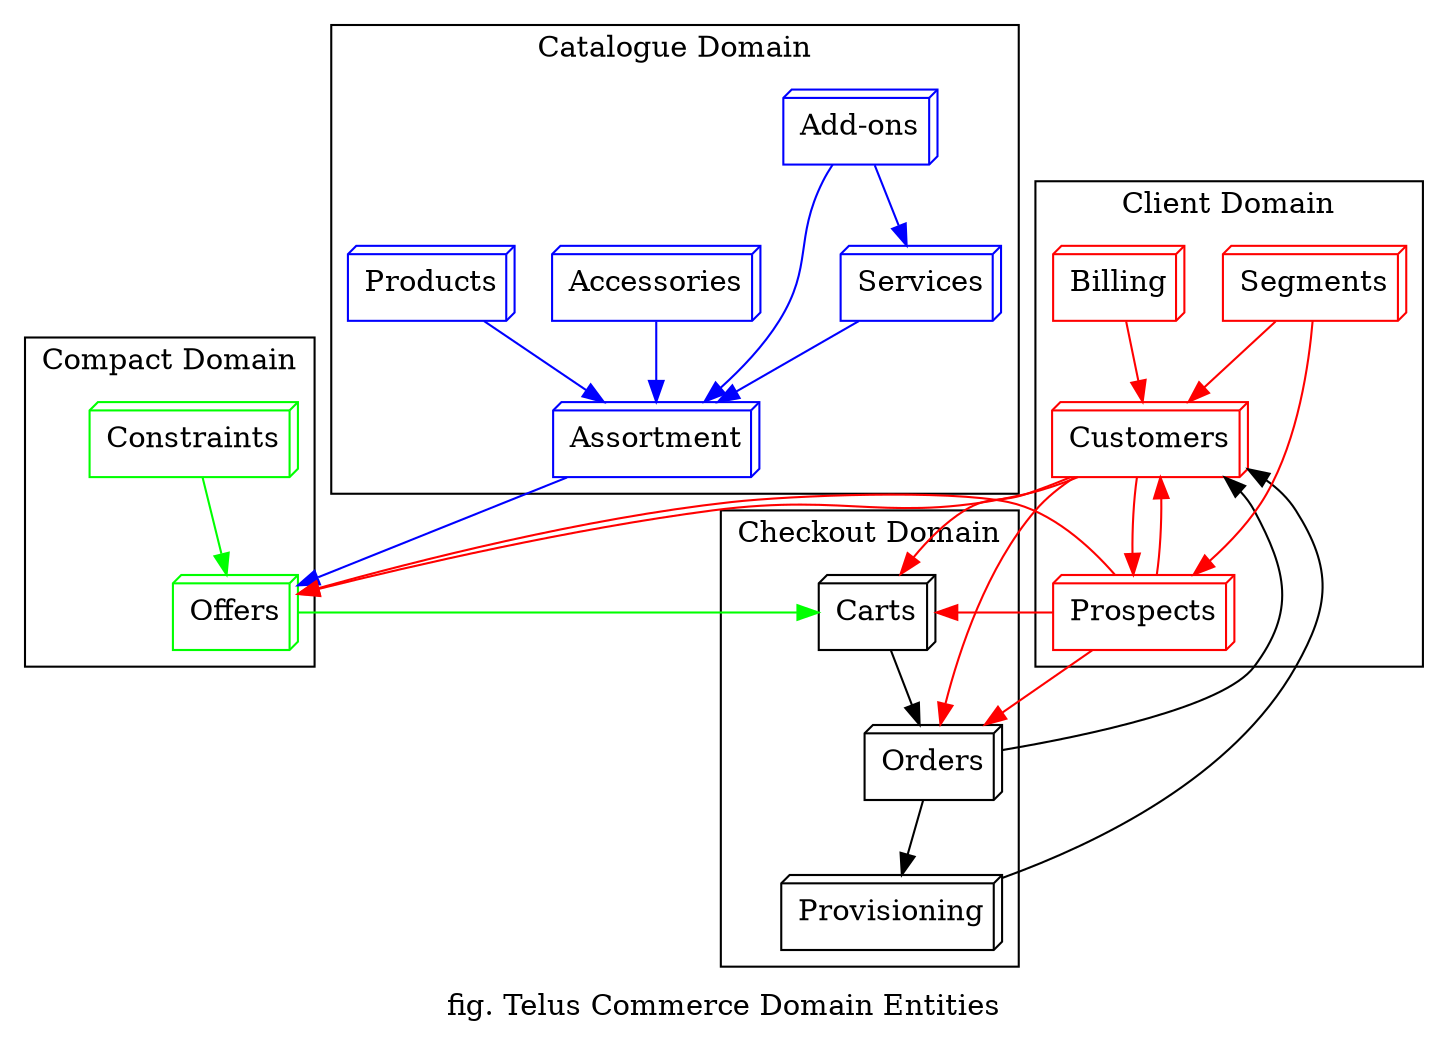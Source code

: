 strict digraph graphname {

    label="fig. Telus Commerce Domain Entities";
    rankdir=TB;

    subgraph cluster_product {
        label="Catalogue Domain";
        prod [label="Assortment", shape=box3d, color=blue];
        serv [label="Services", shape=box3d, color=blue];
        add [label="Add-ons", shape=box3d, color=blue];
        acc [label="Accessories", shape=box3d, color=blue];
        prd [label="Products", shape=box3d, color=blue];
    }

    prd -> prod [color=blue];
    
    subgraph cluster_offers {
        label="Compact Domain";

        //fin  [label="Financing", shape=box3d, color=blue];

        rules [label="Constraints", shape=box3d, color=green];
        // Constraints include:
        // credit check
        // regions available
        // etc...

        offer [label="Offers", shape=box3d, color=green];
    }

    subgraph cluster_checkout {
        label="Checkout Domain";
        // example: pick phone number
        // provisioning config
        cart  [label="Carts",  shape=box3d];
        order [label="Orders", shape=box3d];
        prov  [label="Provisioning", shape=box3d];
        // prov.feasibility
    }

    order -> prov
    prov -> cust
    order -> cust

    /*
    session [label="Sessions", shape=box3d];
    session -> order;
    session -> cart;
    /**/
    
    subgraph cluster_consumer {
        label="Client Domain"
        cust[label="Customers",shape=box3d, color=red];
        not_cust[label="Prospects",shape=box3d, color=red];
        // Party?
        // Identity?
        // Organization?
        // Qualified?
        // Unqualified?
        // Commercial/Consumer?
        // 
        seg [label="Segments", shape=box3d, color=red];
        bill [label="Billing", shape=box3d, color=red];
        // authenticated state? <- cust or not_cust -- unauthenticated users are essentially prospects
        // credit check state? <- cust and not_cust -- works for both, and has one for HS and one for MOB.
    }
    
    not_cust -> cust [color=red];
    cust -> not_cust [color=red];
    seg -> cust [color=red];
    seg -> not_cust [color=red];
    bill -> cust [color=red];

    rules -> offer [color=green];
    //rules -> serv [color=green];

    prod -> offer [color=blue];
    serv -> prod [color=blue];
    //fin -> offer [color=blue];
    acc -> prod [color=blue];
    add -> serv [color=blue];
    add -> prod [color=blue];

    offer -> cart [color=green];

    cart -> order;

    cust -> offer [color=red];
    cust -> cart [color=red];
    cust -> order [color=red];

    not_cust -> offer [color=red];
    not_cust -> cart [color=red];
    not_cust -> order [color=red];
}
